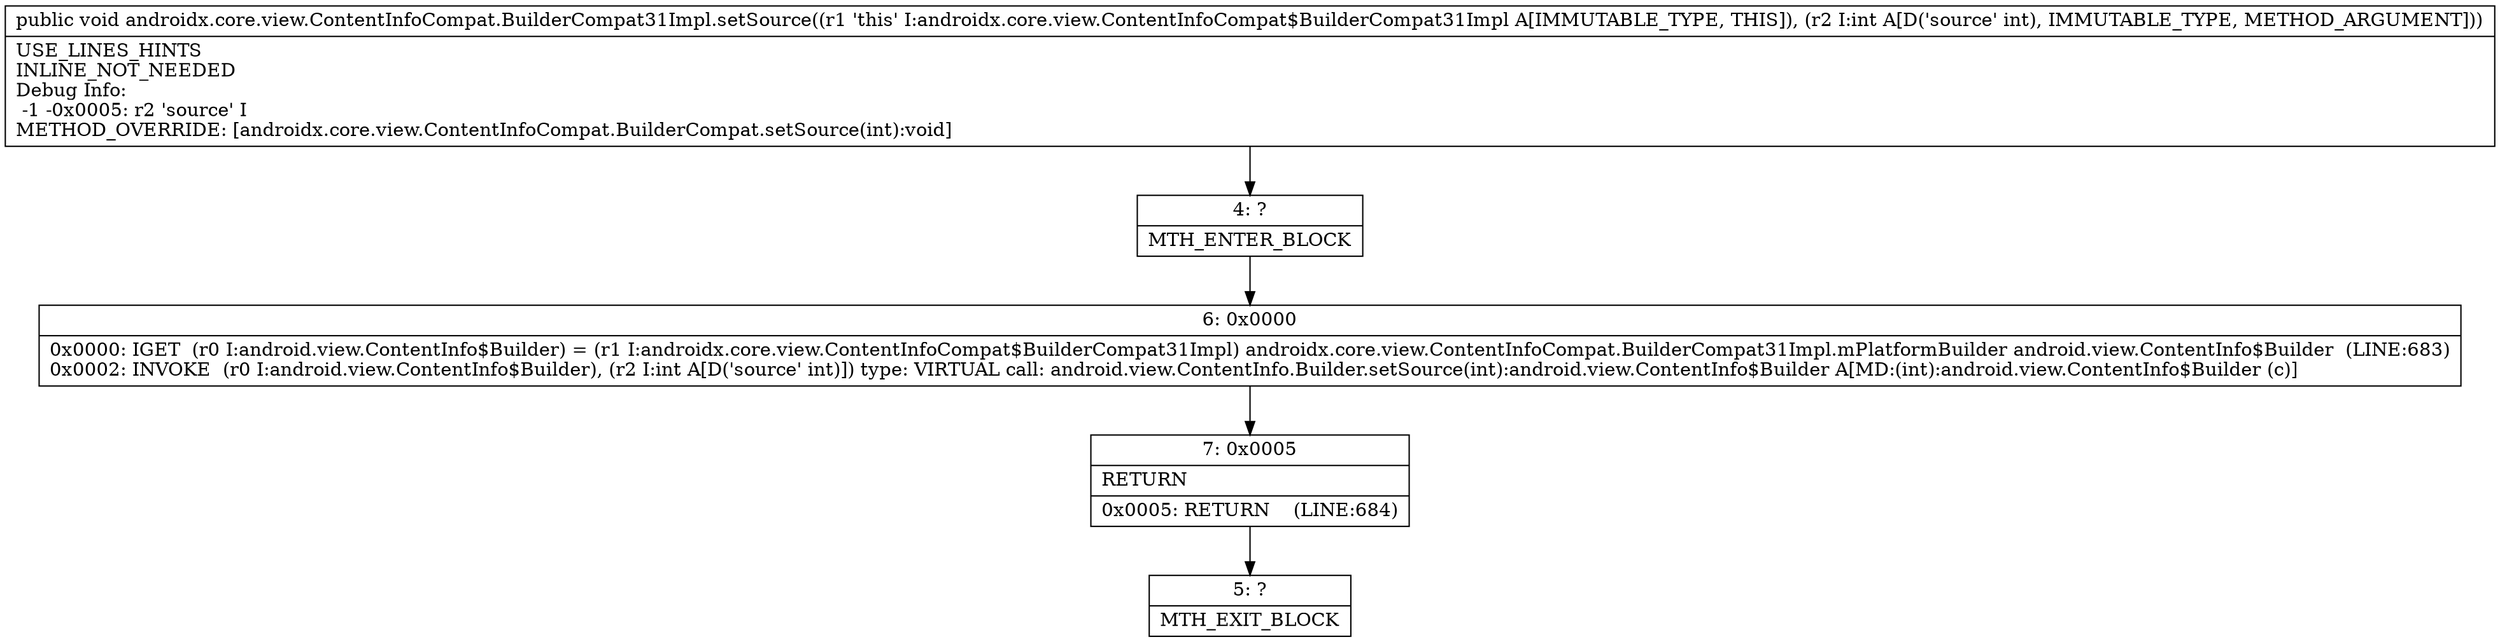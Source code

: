 digraph "CFG forandroidx.core.view.ContentInfoCompat.BuilderCompat31Impl.setSource(I)V" {
Node_4 [shape=record,label="{4\:\ ?|MTH_ENTER_BLOCK\l}"];
Node_6 [shape=record,label="{6\:\ 0x0000|0x0000: IGET  (r0 I:android.view.ContentInfo$Builder) = (r1 I:androidx.core.view.ContentInfoCompat$BuilderCompat31Impl) androidx.core.view.ContentInfoCompat.BuilderCompat31Impl.mPlatformBuilder android.view.ContentInfo$Builder  (LINE:683)\l0x0002: INVOKE  (r0 I:android.view.ContentInfo$Builder), (r2 I:int A[D('source' int)]) type: VIRTUAL call: android.view.ContentInfo.Builder.setSource(int):android.view.ContentInfo$Builder A[MD:(int):android.view.ContentInfo$Builder (c)]\l}"];
Node_7 [shape=record,label="{7\:\ 0x0005|RETURN\l|0x0005: RETURN    (LINE:684)\l}"];
Node_5 [shape=record,label="{5\:\ ?|MTH_EXIT_BLOCK\l}"];
MethodNode[shape=record,label="{public void androidx.core.view.ContentInfoCompat.BuilderCompat31Impl.setSource((r1 'this' I:androidx.core.view.ContentInfoCompat$BuilderCompat31Impl A[IMMUTABLE_TYPE, THIS]), (r2 I:int A[D('source' int), IMMUTABLE_TYPE, METHOD_ARGUMENT]))  | USE_LINES_HINTS\lINLINE_NOT_NEEDED\lDebug Info:\l  \-1 \-0x0005: r2 'source' I\lMETHOD_OVERRIDE: [androidx.core.view.ContentInfoCompat.BuilderCompat.setSource(int):void]\l}"];
MethodNode -> Node_4;Node_4 -> Node_6;
Node_6 -> Node_7;
Node_7 -> Node_5;
}

